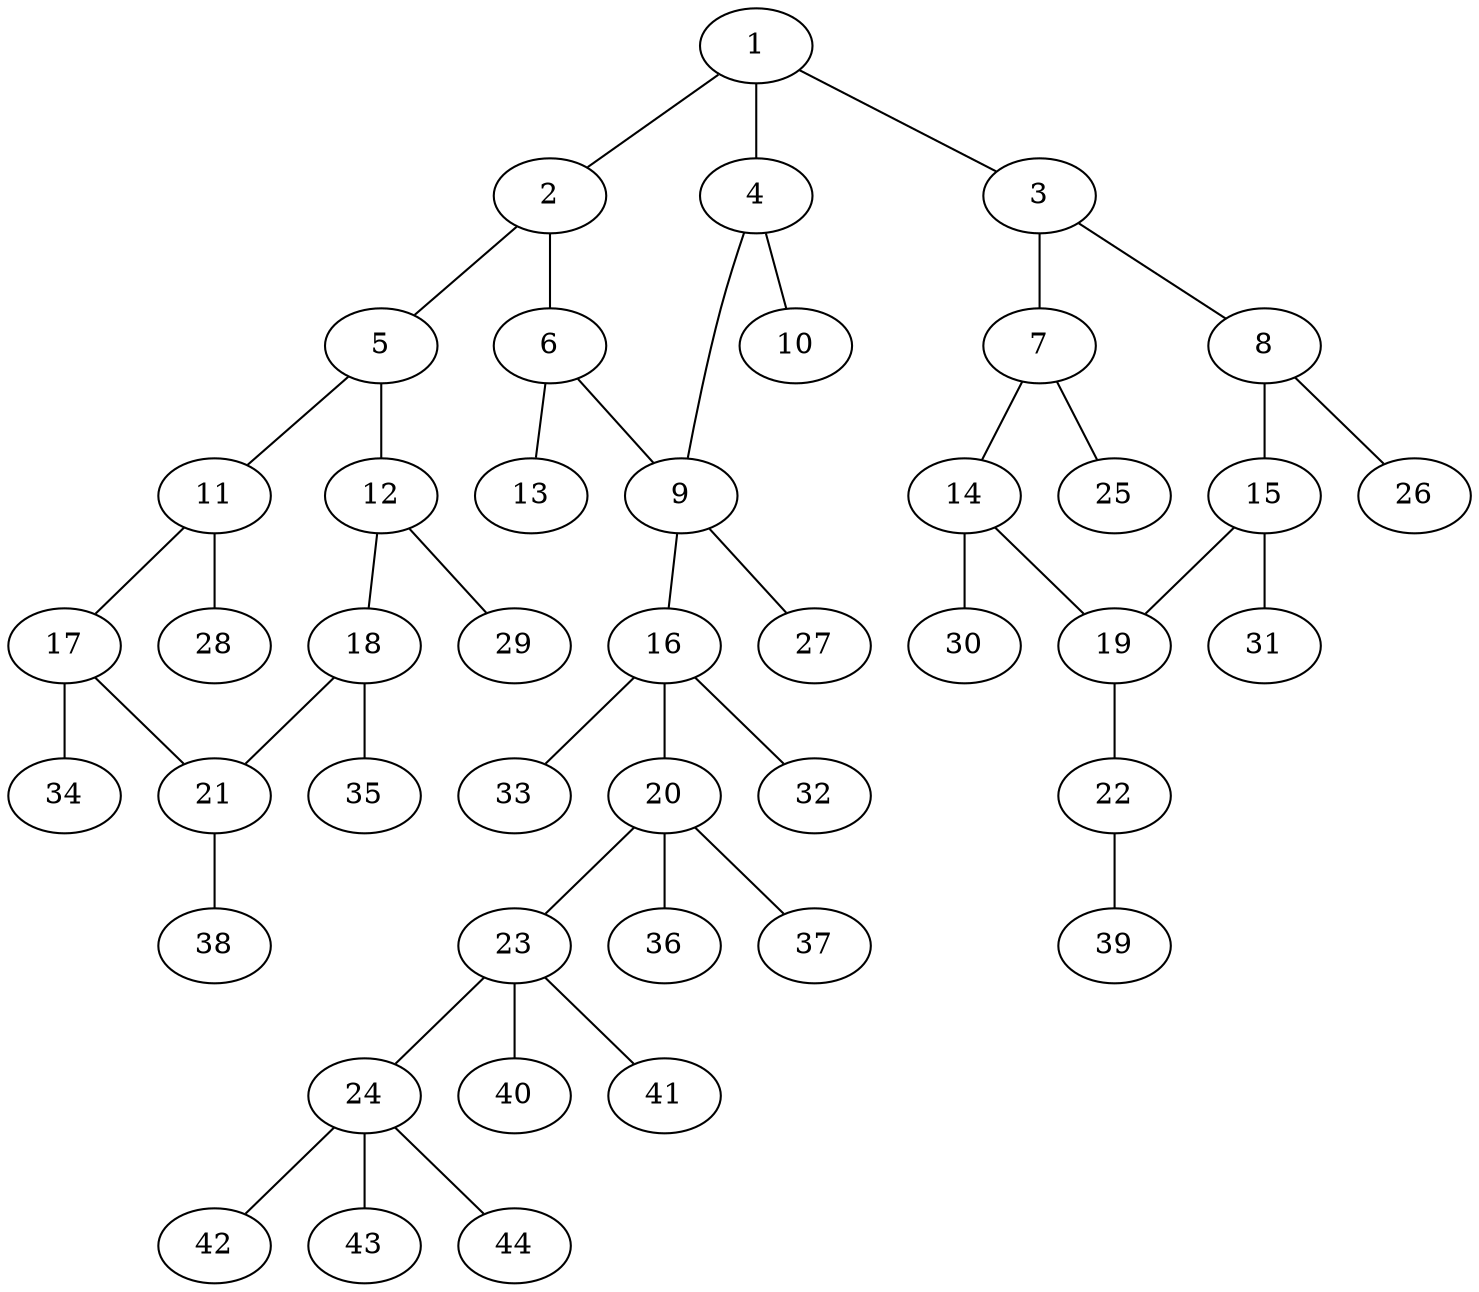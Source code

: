 graph molecule_1973 {
	1	 [chem=N];
	2	 [chem=N];
	1 -- 2	 [valence=1];
	3	 [chem=C];
	1 -- 3	 [valence=1];
	4	 [chem=C];
	1 -- 4	 [valence=1];
	5	 [chem=C];
	2 -- 5	 [valence=1];
	6	 [chem=C];
	2 -- 6	 [valence=1];
	7	 [chem=C];
	3 -- 7	 [valence=1];
	8	 [chem=C];
	3 -- 8	 [valence=2];
	9	 [chem=C];
	4 -- 9	 [valence=1];
	10	 [chem=O];
	4 -- 10	 [valence=2];
	11	 [chem=C];
	5 -- 11	 [valence=2];
	12	 [chem=C];
	5 -- 12	 [valence=1];
	6 -- 9	 [valence=1];
	13	 [chem=O];
	6 -- 13	 [valence=2];
	14	 [chem=C];
	7 -- 14	 [valence=2];
	25	 [chem=H];
	7 -- 25	 [valence=1];
	15	 [chem=C];
	8 -- 15	 [valence=1];
	26	 [chem=H];
	8 -- 26	 [valence=1];
	16	 [chem=C];
	9 -- 16	 [valence=1];
	27	 [chem=H];
	9 -- 27	 [valence=1];
	17	 [chem=C];
	11 -- 17	 [valence=1];
	28	 [chem=H];
	11 -- 28	 [valence=1];
	18	 [chem=C];
	12 -- 18	 [valence=2];
	29	 [chem=H];
	12 -- 29	 [valence=1];
	19	 [chem=C];
	14 -- 19	 [valence=1];
	30	 [chem=H];
	14 -- 30	 [valence=1];
	15 -- 19	 [valence=2];
	31	 [chem=H];
	15 -- 31	 [valence=1];
	20	 [chem=C];
	16 -- 20	 [valence=1];
	32	 [chem=H];
	16 -- 32	 [valence=1];
	33	 [chem=H];
	16 -- 33	 [valence=1];
	21	 [chem=C];
	17 -- 21	 [valence=2];
	34	 [chem=H];
	17 -- 34	 [valence=1];
	18 -- 21	 [valence=1];
	35	 [chem=H];
	18 -- 35	 [valence=1];
	22	 [chem=O];
	19 -- 22	 [valence=1];
	23	 [chem=C];
	20 -- 23	 [valence=1];
	36	 [chem=H];
	20 -- 36	 [valence=1];
	37	 [chem=H];
	20 -- 37	 [valence=1];
	38	 [chem=H];
	21 -- 38	 [valence=1];
	39	 [chem=H];
	22 -- 39	 [valence=1];
	24	 [chem=C];
	23 -- 24	 [valence=1];
	40	 [chem=H];
	23 -- 40	 [valence=1];
	41	 [chem=H];
	23 -- 41	 [valence=1];
	42	 [chem=H];
	24 -- 42	 [valence=1];
	43	 [chem=H];
	24 -- 43	 [valence=1];
	44	 [chem=H];
	24 -- 44	 [valence=1];
}
